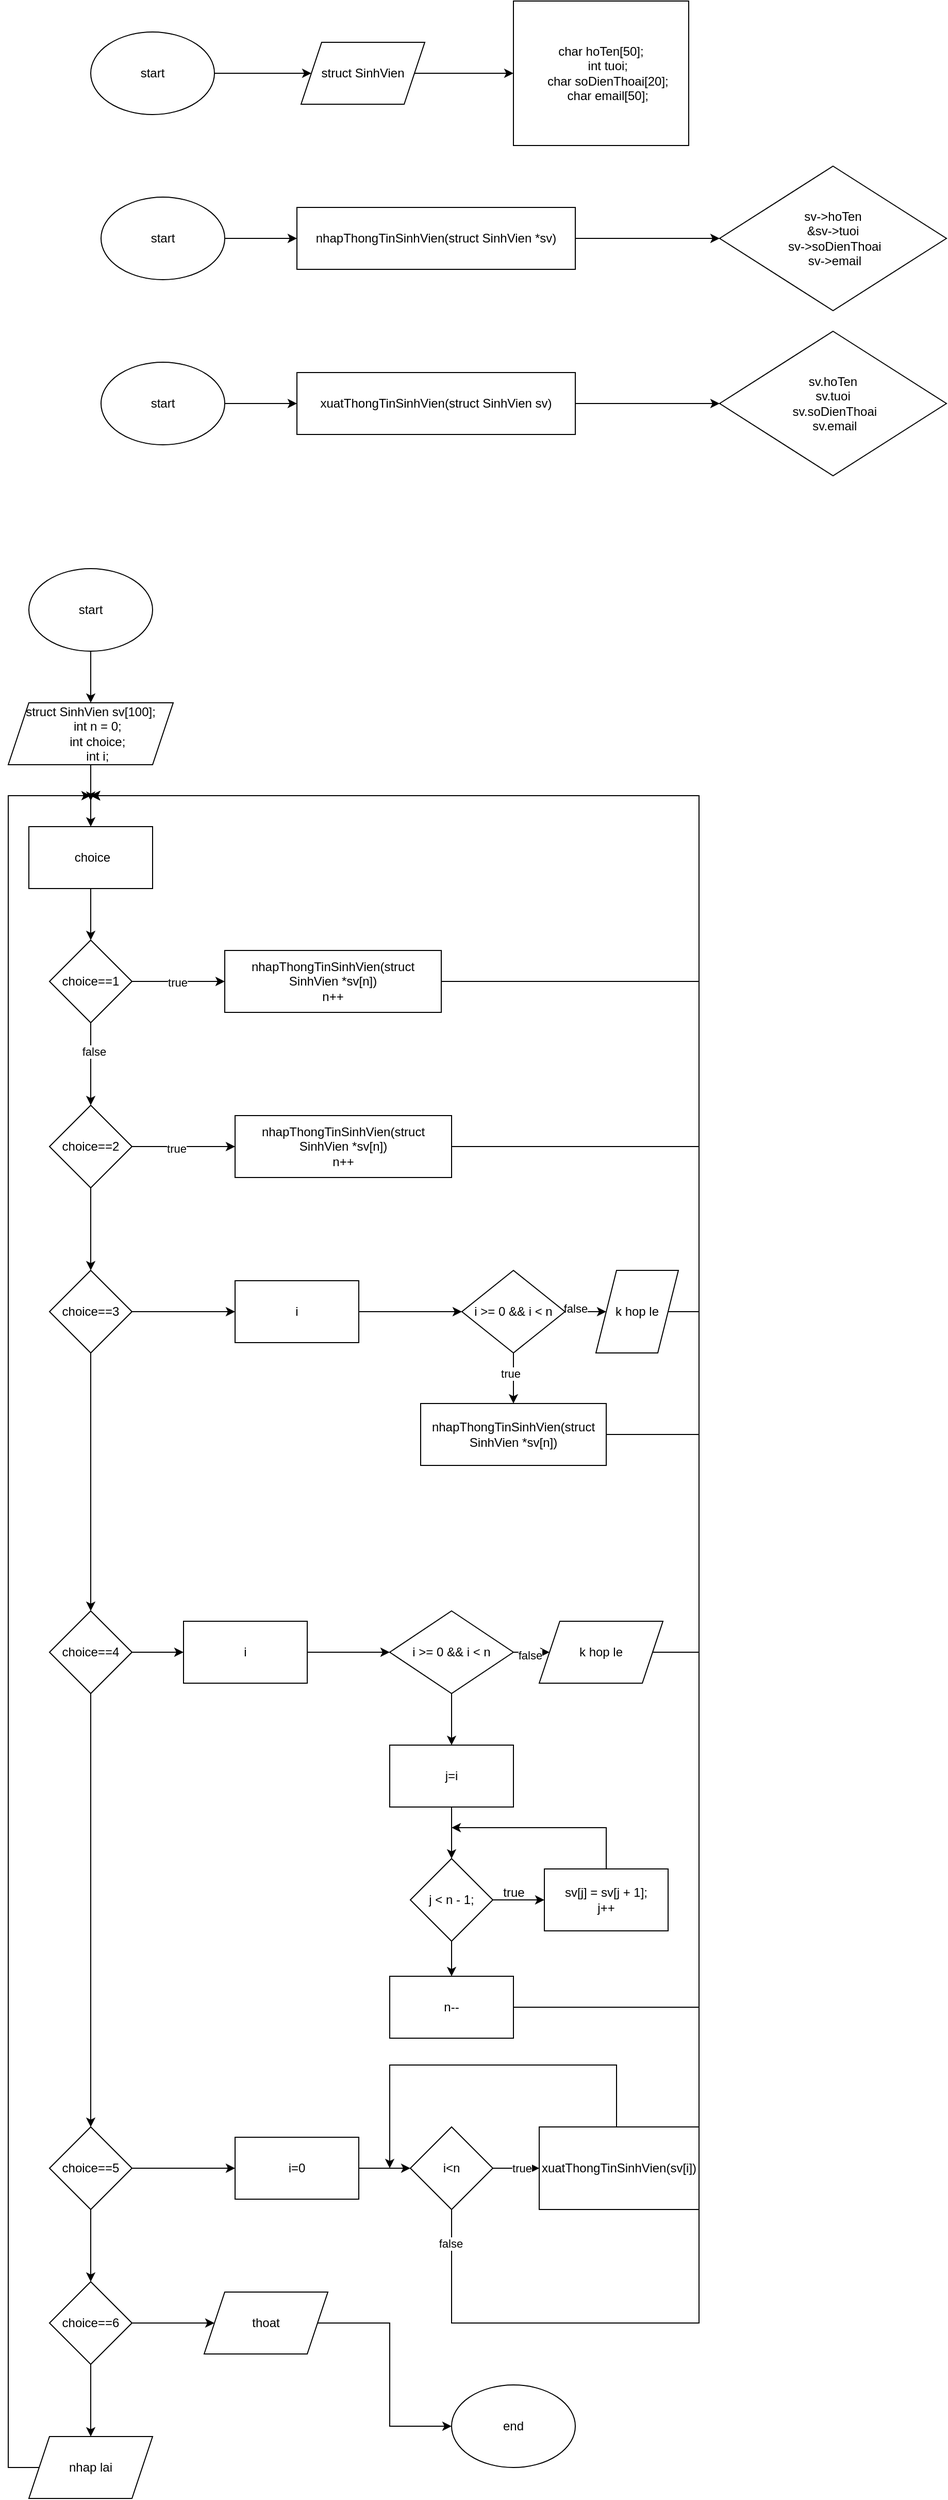 <mxfile version="22.1.5" type="device">
  <diagram id="C5RBs43oDa-KdzZeNtuy" name="Page-1">
    <mxGraphModel dx="946" dy="1774" grid="1" gridSize="10" guides="1" tooltips="1" connect="1" arrows="1" fold="1" page="1" pageScale="1" pageWidth="827" pageHeight="1169" math="0" shadow="0">
      <root>
        <mxCell id="WIyWlLk6GJQsqaUBKTNV-0" />
        <mxCell id="WIyWlLk6GJQsqaUBKTNV-1" parent="WIyWlLk6GJQsqaUBKTNV-0" />
        <mxCell id="jaS103z9ZxJK8VQjzJih-0" style="edgeStyle=orthogonalEdgeStyle;rounded=0;orthogonalLoop=1;jettySize=auto;html=1;" edge="1" parent="WIyWlLk6GJQsqaUBKTNV-1" source="jaS103z9ZxJK8VQjzJih-1" target="jaS103z9ZxJK8VQjzJih-5">
          <mxGeometry relative="1" as="geometry" />
        </mxCell>
        <mxCell id="jaS103z9ZxJK8VQjzJih-1" value="start" style="ellipse;whiteSpace=wrap;html=1;" vertex="1" parent="WIyWlLk6GJQsqaUBKTNV-1">
          <mxGeometry x="30" y="360" width="120" height="80" as="geometry" />
        </mxCell>
        <mxCell id="jaS103z9ZxJK8VQjzJih-24" value="" style="edgeStyle=orthogonalEdgeStyle;rounded=0;orthogonalLoop=1;jettySize=auto;html=1;" edge="1" parent="WIyWlLk6GJQsqaUBKTNV-1" source="jaS103z9ZxJK8VQjzJih-5" target="jaS103z9ZxJK8VQjzJih-23">
          <mxGeometry relative="1" as="geometry" />
        </mxCell>
        <mxCell id="jaS103z9ZxJK8VQjzJih-5" value="&lt;div&gt;struct SinhVien sv[100];&lt;/div&gt;&lt;div&gt;&amp;nbsp; &amp;nbsp; int n = 0;&lt;/div&gt;&lt;div&gt;&amp;nbsp; &amp;nbsp; int choice;&lt;/div&gt;&lt;div&gt;&amp;nbsp; &amp;nbsp; int i;&lt;/div&gt;" style="shape=parallelogram;perimeter=parallelogramPerimeter;whiteSpace=wrap;html=1;fixedSize=1;" vertex="1" parent="WIyWlLk6GJQsqaUBKTNV-1">
          <mxGeometry x="10" y="490" width="160" height="60" as="geometry" />
        </mxCell>
        <mxCell id="jaS103z9ZxJK8VQjzJih-7" value="" style="edgeStyle=orthogonalEdgeStyle;rounded=0;orthogonalLoop=1;jettySize=auto;html=1;" edge="1" parent="WIyWlLk6GJQsqaUBKTNV-1" source="jaS103z9ZxJK8VQjzJih-8" target="jaS103z9ZxJK8VQjzJih-10">
          <mxGeometry relative="1" as="geometry" />
        </mxCell>
        <mxCell id="jaS103z9ZxJK8VQjzJih-8" value="start" style="ellipse;whiteSpace=wrap;html=1;" vertex="1" parent="WIyWlLk6GJQsqaUBKTNV-1">
          <mxGeometry x="90" y="-160" width="120" height="80" as="geometry" />
        </mxCell>
        <mxCell id="jaS103z9ZxJK8VQjzJih-9" value="" style="edgeStyle=orthogonalEdgeStyle;rounded=0;orthogonalLoop=1;jettySize=auto;html=1;" edge="1" parent="WIyWlLk6GJQsqaUBKTNV-1" source="jaS103z9ZxJK8VQjzJih-10" target="jaS103z9ZxJK8VQjzJih-11">
          <mxGeometry relative="1" as="geometry" />
        </mxCell>
        <mxCell id="jaS103z9ZxJK8VQjzJih-10" value="struct SinhVien" style="shape=parallelogram;perimeter=parallelogramPerimeter;whiteSpace=wrap;html=1;fixedSize=1;" vertex="1" parent="WIyWlLk6GJQsqaUBKTNV-1">
          <mxGeometry x="294" y="-150" width="120" height="60" as="geometry" />
        </mxCell>
        <mxCell id="jaS103z9ZxJK8VQjzJih-11" value="char hoTen[50];&lt;br&gt;&amp;nbsp; &amp;nbsp; int tuoi;&lt;br&gt;&amp;nbsp; &amp;nbsp; char soDienThoai[20];&lt;br&gt;&amp;nbsp; &amp;nbsp; char email[50];&lt;br&gt;" style="rounded=0;whiteSpace=wrap;html=1;" vertex="1" parent="WIyWlLk6GJQsqaUBKTNV-1">
          <mxGeometry x="500" y="-190" width="170" height="140" as="geometry" />
        </mxCell>
        <mxCell id="jaS103z9ZxJK8VQjzJih-12" style="edgeStyle=orthogonalEdgeStyle;rounded=0;orthogonalLoop=1;jettySize=auto;html=1;" edge="1" parent="WIyWlLk6GJQsqaUBKTNV-1" source="jaS103z9ZxJK8VQjzJih-13" target="jaS103z9ZxJK8VQjzJih-15">
          <mxGeometry relative="1" as="geometry" />
        </mxCell>
        <mxCell id="jaS103z9ZxJK8VQjzJih-13" value="start" style="ellipse;whiteSpace=wrap;html=1;" vertex="1" parent="WIyWlLk6GJQsqaUBKTNV-1">
          <mxGeometry x="100" width="120" height="80" as="geometry" />
        </mxCell>
        <mxCell id="jaS103z9ZxJK8VQjzJih-14" style="edgeStyle=orthogonalEdgeStyle;rounded=0;orthogonalLoop=1;jettySize=auto;html=1;" edge="1" parent="WIyWlLk6GJQsqaUBKTNV-1" source="jaS103z9ZxJK8VQjzJih-15" target="jaS103z9ZxJK8VQjzJih-16">
          <mxGeometry relative="1" as="geometry" />
        </mxCell>
        <mxCell id="jaS103z9ZxJK8VQjzJih-15" value="nhapThongTinSinhVien(struct SinhVien *sv)" style="rounded=0;whiteSpace=wrap;html=1;shape=label;fixedSize=1;" vertex="1" parent="WIyWlLk6GJQsqaUBKTNV-1">
          <mxGeometry x="290" y="10" width="270" height="60" as="geometry" />
        </mxCell>
        <mxCell id="jaS103z9ZxJK8VQjzJih-16" value="sv-&amp;gt;hoTen&lt;br&gt;&amp;amp;sv-&amp;gt;tuoi&lt;br&gt;&amp;nbsp;sv-&amp;gt;soDienThoai&lt;br&gt;&amp;nbsp;sv-&amp;gt;email" style="rhombus;whiteSpace=wrap;html=1;" vertex="1" parent="WIyWlLk6GJQsqaUBKTNV-1">
          <mxGeometry x="700" y="-30" width="220" height="140" as="geometry" />
        </mxCell>
        <mxCell id="jaS103z9ZxJK8VQjzJih-17" style="edgeStyle=orthogonalEdgeStyle;rounded=0;orthogonalLoop=1;jettySize=auto;html=1;" edge="1" parent="WIyWlLk6GJQsqaUBKTNV-1" source="jaS103z9ZxJK8VQjzJih-18" target="jaS103z9ZxJK8VQjzJih-20">
          <mxGeometry relative="1" as="geometry" />
        </mxCell>
        <mxCell id="jaS103z9ZxJK8VQjzJih-18" value="start" style="ellipse;whiteSpace=wrap;html=1;" vertex="1" parent="WIyWlLk6GJQsqaUBKTNV-1">
          <mxGeometry x="100" y="160" width="120" height="80" as="geometry" />
        </mxCell>
        <mxCell id="jaS103z9ZxJK8VQjzJih-19" style="edgeStyle=orthogonalEdgeStyle;rounded=0;orthogonalLoop=1;jettySize=auto;html=1;" edge="1" parent="WIyWlLk6GJQsqaUBKTNV-1" source="jaS103z9ZxJK8VQjzJih-20" target="jaS103z9ZxJK8VQjzJih-21">
          <mxGeometry relative="1" as="geometry" />
        </mxCell>
        <mxCell id="jaS103z9ZxJK8VQjzJih-20" value="xuatThongTinSinhVien(struct SinhVien sv)" style="rounded=0;whiteSpace=wrap;html=1;shape=label;fixedSize=1;" vertex="1" parent="WIyWlLk6GJQsqaUBKTNV-1">
          <mxGeometry x="290" y="170" width="270" height="60" as="geometry" />
        </mxCell>
        <mxCell id="jaS103z9ZxJK8VQjzJih-21" value="sv.hoTen&lt;br&gt;sv.tuoi&lt;br&gt;&amp;nbsp;sv.soDienThoai&lt;br&gt;&amp;nbsp;sv.email" style="rhombus;whiteSpace=wrap;html=1;" vertex="1" parent="WIyWlLk6GJQsqaUBKTNV-1">
          <mxGeometry x="700" y="130" width="220" height="140" as="geometry" />
        </mxCell>
        <mxCell id="jaS103z9ZxJK8VQjzJih-26" value="" style="edgeStyle=orthogonalEdgeStyle;rounded=0;orthogonalLoop=1;jettySize=auto;html=1;" edge="1" parent="WIyWlLk6GJQsqaUBKTNV-1" source="jaS103z9ZxJK8VQjzJih-23" target="jaS103z9ZxJK8VQjzJih-25">
          <mxGeometry relative="1" as="geometry" />
        </mxCell>
        <mxCell id="jaS103z9ZxJK8VQjzJih-23" value="&amp;nbsp;choice" style="rounded=0;whiteSpace=wrap;html=1;" vertex="1" parent="WIyWlLk6GJQsqaUBKTNV-1">
          <mxGeometry x="30" y="610" width="120" height="60" as="geometry" />
        </mxCell>
        <mxCell id="jaS103z9ZxJK8VQjzJih-28" style="edgeStyle=orthogonalEdgeStyle;rounded=0;orthogonalLoop=1;jettySize=auto;html=1;" edge="1" parent="WIyWlLk6GJQsqaUBKTNV-1" source="jaS103z9ZxJK8VQjzJih-25" target="jaS103z9ZxJK8VQjzJih-27">
          <mxGeometry relative="1" as="geometry" />
        </mxCell>
        <mxCell id="jaS103z9ZxJK8VQjzJih-31" value="true" style="edgeLabel;html=1;align=center;verticalAlign=middle;resizable=0;points=[];" vertex="1" connectable="0" parent="jaS103z9ZxJK8VQjzJih-28">
          <mxGeometry x="-0.056" y="-1" relative="1" as="geometry">
            <mxPoint x="1" as="offset" />
          </mxGeometry>
        </mxCell>
        <mxCell id="jaS103z9ZxJK8VQjzJih-32" value="" style="edgeStyle=orthogonalEdgeStyle;rounded=0;orthogonalLoop=1;jettySize=auto;html=1;" edge="1" parent="WIyWlLk6GJQsqaUBKTNV-1" source="jaS103z9ZxJK8VQjzJih-25" target="jaS103z9ZxJK8VQjzJih-30">
          <mxGeometry relative="1" as="geometry" />
        </mxCell>
        <mxCell id="jaS103z9ZxJK8VQjzJih-33" value="false" style="edgeLabel;html=1;align=center;verticalAlign=middle;resizable=0;points=[];" vertex="1" connectable="0" parent="jaS103z9ZxJK8VQjzJih-32">
          <mxGeometry x="-0.312" y="3" relative="1" as="geometry">
            <mxPoint as="offset" />
          </mxGeometry>
        </mxCell>
        <mxCell id="jaS103z9ZxJK8VQjzJih-25" value="choice==1" style="rhombus;whiteSpace=wrap;html=1;" vertex="1" parent="WIyWlLk6GJQsqaUBKTNV-1">
          <mxGeometry x="50" y="720" width="80" height="80" as="geometry" />
        </mxCell>
        <mxCell id="jaS103z9ZxJK8VQjzJih-29" style="edgeStyle=orthogonalEdgeStyle;rounded=0;orthogonalLoop=1;jettySize=auto;html=1;" edge="1" parent="WIyWlLk6GJQsqaUBKTNV-1" source="jaS103z9ZxJK8VQjzJih-27">
          <mxGeometry relative="1" as="geometry">
            <mxPoint x="90" y="580" as="targetPoint" />
            <Array as="points">
              <mxPoint x="680" y="760" />
              <mxPoint x="680" y="580" />
            </Array>
          </mxGeometry>
        </mxCell>
        <mxCell id="jaS103z9ZxJK8VQjzJih-27" value="nhapThongTinSinhVien(struct SinhVien *sv[n])&lt;br&gt;n++" style="rounded=0;whiteSpace=wrap;html=1;" vertex="1" parent="WIyWlLk6GJQsqaUBKTNV-1">
          <mxGeometry x="220" y="730" width="210" height="60" as="geometry" />
        </mxCell>
        <mxCell id="jaS103z9ZxJK8VQjzJih-35" style="edgeStyle=orthogonalEdgeStyle;rounded=0;orthogonalLoop=1;jettySize=auto;html=1;entryX=0;entryY=0.5;entryDx=0;entryDy=0;" edge="1" parent="WIyWlLk6GJQsqaUBKTNV-1" source="jaS103z9ZxJK8VQjzJih-30" target="jaS103z9ZxJK8VQjzJih-34">
          <mxGeometry relative="1" as="geometry" />
        </mxCell>
        <mxCell id="jaS103z9ZxJK8VQjzJih-37" value="true" style="edgeLabel;html=1;align=center;verticalAlign=middle;resizable=0;points=[];" vertex="1" connectable="0" parent="jaS103z9ZxJK8VQjzJih-35">
          <mxGeometry x="-0.15" y="-2" relative="1" as="geometry">
            <mxPoint as="offset" />
          </mxGeometry>
        </mxCell>
        <mxCell id="jaS103z9ZxJK8VQjzJih-39" value="" style="edgeStyle=orthogonalEdgeStyle;rounded=0;orthogonalLoop=1;jettySize=auto;html=1;" edge="1" parent="WIyWlLk6GJQsqaUBKTNV-1" source="jaS103z9ZxJK8VQjzJih-30" target="jaS103z9ZxJK8VQjzJih-38">
          <mxGeometry relative="1" as="geometry" />
        </mxCell>
        <mxCell id="jaS103z9ZxJK8VQjzJih-30" value="choice==2" style="rhombus;whiteSpace=wrap;html=1;" vertex="1" parent="WIyWlLk6GJQsqaUBKTNV-1">
          <mxGeometry x="50" y="880" width="80" height="80" as="geometry" />
        </mxCell>
        <mxCell id="jaS103z9ZxJK8VQjzJih-36" style="edgeStyle=orthogonalEdgeStyle;rounded=0;orthogonalLoop=1;jettySize=auto;html=1;" edge="1" parent="WIyWlLk6GJQsqaUBKTNV-1" source="jaS103z9ZxJK8VQjzJih-34">
          <mxGeometry relative="1" as="geometry">
            <mxPoint x="90" y="580" as="targetPoint" />
            <Array as="points">
              <mxPoint x="680" y="920" />
              <mxPoint x="680" y="580" />
            </Array>
          </mxGeometry>
        </mxCell>
        <mxCell id="jaS103z9ZxJK8VQjzJih-34" value="nhapThongTinSinhVien(struct SinhVien *sv[n])&lt;br style=&quot;border-color: var(--border-color);&quot;&gt;n++" style="rounded=0;whiteSpace=wrap;html=1;" vertex="1" parent="WIyWlLk6GJQsqaUBKTNV-1">
          <mxGeometry x="230" y="890" width="210" height="60" as="geometry" />
        </mxCell>
        <mxCell id="jaS103z9ZxJK8VQjzJih-41" value="" style="edgeStyle=orthogonalEdgeStyle;rounded=0;orthogonalLoop=1;jettySize=auto;html=1;" edge="1" parent="WIyWlLk6GJQsqaUBKTNV-1" source="jaS103z9ZxJK8VQjzJih-38" target="jaS103z9ZxJK8VQjzJih-40">
          <mxGeometry relative="1" as="geometry" />
        </mxCell>
        <mxCell id="jaS103z9ZxJK8VQjzJih-53" style="edgeStyle=orthogonalEdgeStyle;rounded=0;orthogonalLoop=1;jettySize=auto;html=1;" edge="1" parent="WIyWlLk6GJQsqaUBKTNV-1" source="jaS103z9ZxJK8VQjzJih-38" target="jaS103z9ZxJK8VQjzJih-52">
          <mxGeometry relative="1" as="geometry" />
        </mxCell>
        <mxCell id="jaS103z9ZxJK8VQjzJih-38" value="choice==3" style="rhombus;whiteSpace=wrap;html=1;" vertex="1" parent="WIyWlLk6GJQsqaUBKTNV-1">
          <mxGeometry x="50" y="1040" width="80" height="80" as="geometry" />
        </mxCell>
        <mxCell id="jaS103z9ZxJK8VQjzJih-43" value="" style="edgeStyle=orthogonalEdgeStyle;rounded=0;orthogonalLoop=1;jettySize=auto;html=1;" edge="1" parent="WIyWlLk6GJQsqaUBKTNV-1" source="jaS103z9ZxJK8VQjzJih-40" target="jaS103z9ZxJK8VQjzJih-42">
          <mxGeometry relative="1" as="geometry" />
        </mxCell>
        <mxCell id="jaS103z9ZxJK8VQjzJih-40" value="i" style="rounded=0;whiteSpace=wrap;html=1;" vertex="1" parent="WIyWlLk6GJQsqaUBKTNV-1">
          <mxGeometry x="230" y="1050" width="120" height="60" as="geometry" />
        </mxCell>
        <mxCell id="jaS103z9ZxJK8VQjzJih-45" value="" style="edgeStyle=orthogonalEdgeStyle;rounded=0;orthogonalLoop=1;jettySize=auto;html=1;" edge="1" parent="WIyWlLk6GJQsqaUBKTNV-1" source="jaS103z9ZxJK8VQjzJih-42" target="jaS103z9ZxJK8VQjzJih-44">
          <mxGeometry relative="1" as="geometry" />
        </mxCell>
        <mxCell id="jaS103z9ZxJK8VQjzJih-46" value="true" style="edgeLabel;html=1;align=center;verticalAlign=middle;resizable=0;points=[];" vertex="1" connectable="0" parent="jaS103z9ZxJK8VQjzJih-45">
          <mxGeometry x="-0.245" y="-3" relative="1" as="geometry">
            <mxPoint y="1" as="offset" />
          </mxGeometry>
        </mxCell>
        <mxCell id="jaS103z9ZxJK8VQjzJih-48" value="" style="edgeStyle=orthogonalEdgeStyle;rounded=0;orthogonalLoop=1;jettySize=auto;html=1;" edge="1" parent="WIyWlLk6GJQsqaUBKTNV-1" source="jaS103z9ZxJK8VQjzJih-42" target="jaS103z9ZxJK8VQjzJih-47">
          <mxGeometry relative="1" as="geometry" />
        </mxCell>
        <mxCell id="jaS103z9ZxJK8VQjzJih-49" value="false" style="edgeLabel;html=1;align=center;verticalAlign=middle;resizable=0;points=[];" vertex="1" connectable="0" parent="jaS103z9ZxJK8VQjzJih-48">
          <mxGeometry x="-0.66" y="4" relative="1" as="geometry">
            <mxPoint y="1" as="offset" />
          </mxGeometry>
        </mxCell>
        <mxCell id="jaS103z9ZxJK8VQjzJih-42" value="i &amp;gt;= 0 &amp;amp;&amp;amp; i &amp;lt; n" style="rhombus;whiteSpace=wrap;html=1;" vertex="1" parent="WIyWlLk6GJQsqaUBKTNV-1">
          <mxGeometry x="450" y="1040" width="100" height="80" as="geometry" />
        </mxCell>
        <mxCell id="jaS103z9ZxJK8VQjzJih-51" style="edgeStyle=orthogonalEdgeStyle;rounded=0;orthogonalLoop=1;jettySize=auto;html=1;" edge="1" parent="WIyWlLk6GJQsqaUBKTNV-1" source="jaS103z9ZxJK8VQjzJih-44">
          <mxGeometry relative="1" as="geometry">
            <mxPoint x="90" y="580" as="targetPoint" />
            <Array as="points">
              <mxPoint x="680" y="1199" />
              <mxPoint x="680" y="580" />
            </Array>
          </mxGeometry>
        </mxCell>
        <mxCell id="jaS103z9ZxJK8VQjzJih-44" value="nhapThongTinSinhVien(struct SinhVien *sv[n])&lt;br style=&quot;border-color: var(--border-color);&quot;&gt;" style="rounded=0;whiteSpace=wrap;html=1;" vertex="1" parent="WIyWlLk6GJQsqaUBKTNV-1">
          <mxGeometry x="410" y="1169" width="180" height="60" as="geometry" />
        </mxCell>
        <mxCell id="jaS103z9ZxJK8VQjzJih-50" style="edgeStyle=orthogonalEdgeStyle;rounded=0;orthogonalLoop=1;jettySize=auto;html=1;exitX=1;exitY=0.5;exitDx=0;exitDy=0;" edge="1" parent="WIyWlLk6GJQsqaUBKTNV-1" source="jaS103z9ZxJK8VQjzJih-47">
          <mxGeometry relative="1" as="geometry">
            <mxPoint x="90" y="580" as="targetPoint" />
            <Array as="points">
              <mxPoint x="680" y="1080" />
              <mxPoint x="680" y="580" />
            </Array>
          </mxGeometry>
        </mxCell>
        <mxCell id="jaS103z9ZxJK8VQjzJih-47" value="k hop le" style="whiteSpace=wrap;html=1;shape=parallelogram;perimeter=parallelogramPerimeter;fixedSize=1;" vertex="1" parent="WIyWlLk6GJQsqaUBKTNV-1">
          <mxGeometry x="580" y="1040" width="80" height="80" as="geometry" />
        </mxCell>
        <mxCell id="jaS103z9ZxJK8VQjzJih-55" value="" style="edgeStyle=orthogonalEdgeStyle;rounded=0;orthogonalLoop=1;jettySize=auto;html=1;" edge="1" parent="WIyWlLk6GJQsqaUBKTNV-1" source="jaS103z9ZxJK8VQjzJih-52" target="jaS103z9ZxJK8VQjzJih-54">
          <mxGeometry relative="1" as="geometry" />
        </mxCell>
        <mxCell id="jaS103z9ZxJK8VQjzJih-74" style="edgeStyle=orthogonalEdgeStyle;rounded=0;orthogonalLoop=1;jettySize=auto;html=1;" edge="1" parent="WIyWlLk6GJQsqaUBKTNV-1" source="jaS103z9ZxJK8VQjzJih-52" target="jaS103z9ZxJK8VQjzJih-73">
          <mxGeometry relative="1" as="geometry" />
        </mxCell>
        <mxCell id="jaS103z9ZxJK8VQjzJih-52" value="choice==4" style="rhombus;whiteSpace=wrap;html=1;" vertex="1" parent="WIyWlLk6GJQsqaUBKTNV-1">
          <mxGeometry x="50" y="1370" width="80" height="80" as="geometry" />
        </mxCell>
        <mxCell id="jaS103z9ZxJK8VQjzJih-57" value="" style="edgeStyle=orthogonalEdgeStyle;rounded=0;orthogonalLoop=1;jettySize=auto;html=1;" edge="1" parent="WIyWlLk6GJQsqaUBKTNV-1" source="jaS103z9ZxJK8VQjzJih-54" target="jaS103z9ZxJK8VQjzJih-56">
          <mxGeometry relative="1" as="geometry" />
        </mxCell>
        <mxCell id="jaS103z9ZxJK8VQjzJih-54" value="i" style="rounded=0;whiteSpace=wrap;html=1;" vertex="1" parent="WIyWlLk6GJQsqaUBKTNV-1">
          <mxGeometry x="180" y="1380" width="120" height="60" as="geometry" />
        </mxCell>
        <mxCell id="jaS103z9ZxJK8VQjzJih-59" value="" style="edgeStyle=orthogonalEdgeStyle;rounded=0;orthogonalLoop=1;jettySize=auto;html=1;" edge="1" parent="WIyWlLk6GJQsqaUBKTNV-1" source="jaS103z9ZxJK8VQjzJih-56" target="jaS103z9ZxJK8VQjzJih-58">
          <mxGeometry relative="1" as="geometry" />
        </mxCell>
        <mxCell id="jaS103z9ZxJK8VQjzJih-60" value="false" style="edgeLabel;html=1;align=center;verticalAlign=middle;resizable=0;points=[];" vertex="1" connectable="0" parent="jaS103z9ZxJK8VQjzJih-59">
          <mxGeometry x="-0.26" y="3" relative="1" as="geometry">
            <mxPoint as="offset" />
          </mxGeometry>
        </mxCell>
        <mxCell id="jaS103z9ZxJK8VQjzJih-63" value="" style="edgeStyle=orthogonalEdgeStyle;rounded=0;orthogonalLoop=1;jettySize=auto;html=1;" edge="1" parent="WIyWlLk6GJQsqaUBKTNV-1" source="jaS103z9ZxJK8VQjzJih-56" target="jaS103z9ZxJK8VQjzJih-62">
          <mxGeometry relative="1" as="geometry" />
        </mxCell>
        <mxCell id="jaS103z9ZxJK8VQjzJih-56" value="i &amp;gt;= 0 &amp;amp;&amp;amp; i &amp;lt; n" style="rhombus;whiteSpace=wrap;html=1;" vertex="1" parent="WIyWlLk6GJQsqaUBKTNV-1">
          <mxGeometry x="380" y="1370" width="120" height="80" as="geometry" />
        </mxCell>
        <mxCell id="jaS103z9ZxJK8VQjzJih-61" style="edgeStyle=orthogonalEdgeStyle;rounded=0;orthogonalLoop=1;jettySize=auto;html=1;" edge="1" parent="WIyWlLk6GJQsqaUBKTNV-1" source="jaS103z9ZxJK8VQjzJih-58">
          <mxGeometry relative="1" as="geometry">
            <mxPoint x="90" y="580" as="targetPoint" />
            <Array as="points">
              <mxPoint x="680" y="1410" />
              <mxPoint x="680" y="580" />
            </Array>
          </mxGeometry>
        </mxCell>
        <mxCell id="jaS103z9ZxJK8VQjzJih-58" value="k hop le" style="shape=parallelogram;perimeter=parallelogramPerimeter;whiteSpace=wrap;html=1;fixedSize=1;" vertex="1" parent="WIyWlLk6GJQsqaUBKTNV-1">
          <mxGeometry x="525" y="1380" width="120" height="60" as="geometry" />
        </mxCell>
        <mxCell id="jaS103z9ZxJK8VQjzJih-65" value="" style="edgeStyle=orthogonalEdgeStyle;rounded=0;orthogonalLoop=1;jettySize=auto;html=1;" edge="1" parent="WIyWlLk6GJQsqaUBKTNV-1" source="jaS103z9ZxJK8VQjzJih-62" target="jaS103z9ZxJK8VQjzJih-64">
          <mxGeometry relative="1" as="geometry" />
        </mxCell>
        <mxCell id="jaS103z9ZxJK8VQjzJih-62" value="j=i" style="rounded=0;whiteSpace=wrap;html=1;" vertex="1" parent="WIyWlLk6GJQsqaUBKTNV-1">
          <mxGeometry x="380" y="1500" width="120" height="60" as="geometry" />
        </mxCell>
        <mxCell id="jaS103z9ZxJK8VQjzJih-67" value="" style="edgeStyle=orthogonalEdgeStyle;rounded=0;orthogonalLoop=1;jettySize=auto;html=1;" edge="1" parent="WIyWlLk6GJQsqaUBKTNV-1" source="jaS103z9ZxJK8VQjzJih-64" target="jaS103z9ZxJK8VQjzJih-66">
          <mxGeometry relative="1" as="geometry" />
        </mxCell>
        <mxCell id="jaS103z9ZxJK8VQjzJih-71" style="edgeStyle=orthogonalEdgeStyle;rounded=0;orthogonalLoop=1;jettySize=auto;html=1;entryX=0.5;entryY=0;entryDx=0;entryDy=0;" edge="1" parent="WIyWlLk6GJQsqaUBKTNV-1" source="jaS103z9ZxJK8VQjzJih-64" target="jaS103z9ZxJK8VQjzJih-70">
          <mxGeometry relative="1" as="geometry" />
        </mxCell>
        <mxCell id="jaS103z9ZxJK8VQjzJih-64" value="j &amp;lt; n - 1;" style="rhombus;whiteSpace=wrap;html=1;" vertex="1" parent="WIyWlLk6GJQsqaUBKTNV-1">
          <mxGeometry x="400" y="1610" width="80" height="80" as="geometry" />
        </mxCell>
        <mxCell id="jaS103z9ZxJK8VQjzJih-69" style="edgeStyle=orthogonalEdgeStyle;rounded=0;orthogonalLoop=1;jettySize=auto;html=1;" edge="1" parent="WIyWlLk6GJQsqaUBKTNV-1" source="jaS103z9ZxJK8VQjzJih-66">
          <mxGeometry relative="1" as="geometry">
            <mxPoint x="440" y="1580" as="targetPoint" />
            <Array as="points">
              <mxPoint x="590" y="1580" />
            </Array>
          </mxGeometry>
        </mxCell>
        <mxCell id="jaS103z9ZxJK8VQjzJih-66" value="sv[j] = sv[j + 1];&lt;br&gt;j++" style="rounded=0;whiteSpace=wrap;html=1;" vertex="1" parent="WIyWlLk6GJQsqaUBKTNV-1">
          <mxGeometry x="530" y="1620" width="120" height="60" as="geometry" />
        </mxCell>
        <mxCell id="jaS103z9ZxJK8VQjzJih-68" value="true" style="text;html=1;align=center;verticalAlign=middle;resizable=0;points=[];autosize=1;strokeColor=none;fillColor=none;" vertex="1" parent="WIyWlLk6GJQsqaUBKTNV-1">
          <mxGeometry x="480" y="1628" width="40" height="30" as="geometry" />
        </mxCell>
        <mxCell id="jaS103z9ZxJK8VQjzJih-72" style="edgeStyle=orthogonalEdgeStyle;rounded=0;orthogonalLoop=1;jettySize=auto;html=1;exitX=1;exitY=0.5;exitDx=0;exitDy=0;" edge="1" parent="WIyWlLk6GJQsqaUBKTNV-1" source="jaS103z9ZxJK8VQjzJih-70">
          <mxGeometry relative="1" as="geometry">
            <mxPoint x="90" y="585" as="targetPoint" />
            <mxPoint x="440" y="1719" as="sourcePoint" />
            <Array as="points">
              <mxPoint x="680" y="1754" />
              <mxPoint x="680" y="580" />
              <mxPoint x="90" y="580" />
            </Array>
          </mxGeometry>
        </mxCell>
        <mxCell id="jaS103z9ZxJK8VQjzJih-70" value="n--" style="rounded=0;whiteSpace=wrap;html=1;" vertex="1" parent="WIyWlLk6GJQsqaUBKTNV-1">
          <mxGeometry x="380" y="1724" width="120" height="60" as="geometry" />
        </mxCell>
        <mxCell id="jaS103z9ZxJK8VQjzJih-77" value="" style="edgeStyle=orthogonalEdgeStyle;rounded=0;orthogonalLoop=1;jettySize=auto;html=1;" edge="1" parent="WIyWlLk6GJQsqaUBKTNV-1" source="jaS103z9ZxJK8VQjzJih-73" target="jaS103z9ZxJK8VQjzJih-75">
          <mxGeometry relative="1" as="geometry" />
        </mxCell>
        <mxCell id="jaS103z9ZxJK8VQjzJih-88" style="edgeStyle=orthogonalEdgeStyle;rounded=0;orthogonalLoop=1;jettySize=auto;html=1;" edge="1" parent="WIyWlLk6GJQsqaUBKTNV-1" source="jaS103z9ZxJK8VQjzJih-73" target="jaS103z9ZxJK8VQjzJih-86">
          <mxGeometry relative="1" as="geometry" />
        </mxCell>
        <mxCell id="jaS103z9ZxJK8VQjzJih-73" value="choice==5" style="rhombus;whiteSpace=wrap;html=1;" vertex="1" parent="WIyWlLk6GJQsqaUBKTNV-1">
          <mxGeometry x="50" y="1870" width="80" height="80" as="geometry" />
        </mxCell>
        <mxCell id="jaS103z9ZxJK8VQjzJih-79" value="" style="edgeStyle=orthogonalEdgeStyle;rounded=0;orthogonalLoop=1;jettySize=auto;html=1;" edge="1" parent="WIyWlLk6GJQsqaUBKTNV-1" source="jaS103z9ZxJK8VQjzJih-75" target="jaS103z9ZxJK8VQjzJih-78">
          <mxGeometry relative="1" as="geometry" />
        </mxCell>
        <mxCell id="jaS103z9ZxJK8VQjzJih-75" value="i=0" style="rounded=0;whiteSpace=wrap;html=1;" vertex="1" parent="WIyWlLk6GJQsqaUBKTNV-1">
          <mxGeometry x="230" y="1880" width="120" height="60" as="geometry" />
        </mxCell>
        <mxCell id="jaS103z9ZxJK8VQjzJih-81" value="" style="edgeStyle=orthogonalEdgeStyle;rounded=0;orthogonalLoop=1;jettySize=auto;html=1;" edge="1" parent="WIyWlLk6GJQsqaUBKTNV-1" source="jaS103z9ZxJK8VQjzJih-78" target="jaS103z9ZxJK8VQjzJih-80">
          <mxGeometry relative="1" as="geometry" />
        </mxCell>
        <mxCell id="jaS103z9ZxJK8VQjzJih-82" value="true" style="edgeLabel;html=1;align=center;verticalAlign=middle;resizable=0;points=[];" vertex="1" connectable="0" parent="jaS103z9ZxJK8VQjzJih-81">
          <mxGeometry x="0.22" relative="1" as="geometry">
            <mxPoint as="offset" />
          </mxGeometry>
        </mxCell>
        <mxCell id="jaS103z9ZxJK8VQjzJih-84" style="edgeStyle=orthogonalEdgeStyle;rounded=0;orthogonalLoop=1;jettySize=auto;html=1;exitX=0.5;exitY=1;exitDx=0;exitDy=0;" edge="1" parent="WIyWlLk6GJQsqaUBKTNV-1" source="jaS103z9ZxJK8VQjzJih-78">
          <mxGeometry relative="1" as="geometry">
            <mxPoint x="90" y="580" as="targetPoint" />
            <mxPoint x="380" y="1940" as="sourcePoint" />
            <Array as="points">
              <mxPoint x="440" y="2060" />
              <mxPoint x="680" y="2060" />
              <mxPoint x="680" y="580" />
            </Array>
          </mxGeometry>
        </mxCell>
        <mxCell id="jaS103z9ZxJK8VQjzJih-85" value="false" style="edgeLabel;html=1;align=center;verticalAlign=middle;resizable=0;points=[];" vertex="1" connectable="0" parent="jaS103z9ZxJK8VQjzJih-84">
          <mxGeometry x="-0.973" y="-1" relative="1" as="geometry">
            <mxPoint as="offset" />
          </mxGeometry>
        </mxCell>
        <mxCell id="jaS103z9ZxJK8VQjzJih-78" value="i&amp;lt;n" style="rhombus;whiteSpace=wrap;html=1;" vertex="1" parent="WIyWlLk6GJQsqaUBKTNV-1">
          <mxGeometry x="400" y="1870" width="80" height="80" as="geometry" />
        </mxCell>
        <mxCell id="jaS103z9ZxJK8VQjzJih-83" style="edgeStyle=orthogonalEdgeStyle;rounded=0;orthogonalLoop=1;jettySize=auto;html=1;" edge="1" parent="WIyWlLk6GJQsqaUBKTNV-1" source="jaS103z9ZxJK8VQjzJih-80">
          <mxGeometry relative="1" as="geometry">
            <mxPoint x="380" y="1910" as="targetPoint" />
            <Array as="points">
              <mxPoint x="600" y="1810" />
              <mxPoint x="380" y="1810" />
            </Array>
          </mxGeometry>
        </mxCell>
        <mxCell id="jaS103z9ZxJK8VQjzJih-80" value="xuatThongTinSinhVien(sv[i])" style="rounded=0;whiteSpace=wrap;html=1;" vertex="1" parent="WIyWlLk6GJQsqaUBKTNV-1">
          <mxGeometry x="525" y="1870" width="155" height="80" as="geometry" />
        </mxCell>
        <mxCell id="jaS103z9ZxJK8VQjzJih-90" value="" style="edgeStyle=orthogonalEdgeStyle;rounded=0;orthogonalLoop=1;jettySize=auto;html=1;" edge="1" parent="WIyWlLk6GJQsqaUBKTNV-1" source="jaS103z9ZxJK8VQjzJih-86" target="jaS103z9ZxJK8VQjzJih-89">
          <mxGeometry relative="1" as="geometry" />
        </mxCell>
        <mxCell id="jaS103z9ZxJK8VQjzJih-94" style="edgeStyle=orthogonalEdgeStyle;rounded=0;orthogonalLoop=1;jettySize=auto;html=1;" edge="1" parent="WIyWlLk6GJQsqaUBKTNV-1" source="jaS103z9ZxJK8VQjzJih-86" target="jaS103z9ZxJK8VQjzJih-93">
          <mxGeometry relative="1" as="geometry" />
        </mxCell>
        <mxCell id="jaS103z9ZxJK8VQjzJih-86" value="choice==6" style="rhombus;whiteSpace=wrap;html=1;" vertex="1" parent="WIyWlLk6GJQsqaUBKTNV-1">
          <mxGeometry x="50" y="2020" width="80" height="80" as="geometry" />
        </mxCell>
        <mxCell id="jaS103z9ZxJK8VQjzJih-92" style="edgeStyle=orthogonalEdgeStyle;rounded=0;orthogonalLoop=1;jettySize=auto;html=1;entryX=0;entryY=0.5;entryDx=0;entryDy=0;" edge="1" parent="WIyWlLk6GJQsqaUBKTNV-1" source="jaS103z9ZxJK8VQjzJih-89" target="jaS103z9ZxJK8VQjzJih-91">
          <mxGeometry relative="1" as="geometry" />
        </mxCell>
        <mxCell id="jaS103z9ZxJK8VQjzJih-89" value="thoat" style="shape=parallelogram;perimeter=parallelogramPerimeter;whiteSpace=wrap;html=1;fixedSize=1;" vertex="1" parent="WIyWlLk6GJQsqaUBKTNV-1">
          <mxGeometry x="200" y="2030" width="120" height="60" as="geometry" />
        </mxCell>
        <mxCell id="jaS103z9ZxJK8VQjzJih-91" value="end" style="ellipse;whiteSpace=wrap;html=1;" vertex="1" parent="WIyWlLk6GJQsqaUBKTNV-1">
          <mxGeometry x="440" y="2120" width="120" height="80" as="geometry" />
        </mxCell>
        <mxCell id="jaS103z9ZxJK8VQjzJih-95" style="edgeStyle=orthogonalEdgeStyle;rounded=0;orthogonalLoop=1;jettySize=auto;html=1;exitX=0;exitY=0.5;exitDx=0;exitDy=0;" edge="1" parent="WIyWlLk6GJQsqaUBKTNV-1" source="jaS103z9ZxJK8VQjzJih-93">
          <mxGeometry relative="1" as="geometry">
            <mxPoint x="90" y="580" as="targetPoint" />
            <Array as="points">
              <mxPoint x="10" y="2200" />
              <mxPoint x="10" y="580" />
            </Array>
          </mxGeometry>
        </mxCell>
        <mxCell id="jaS103z9ZxJK8VQjzJih-93" value="nhap lai" style="shape=parallelogram;perimeter=parallelogramPerimeter;whiteSpace=wrap;html=1;fixedSize=1;" vertex="1" parent="WIyWlLk6GJQsqaUBKTNV-1">
          <mxGeometry x="30" y="2170" width="120" height="60" as="geometry" />
        </mxCell>
      </root>
    </mxGraphModel>
  </diagram>
</mxfile>
